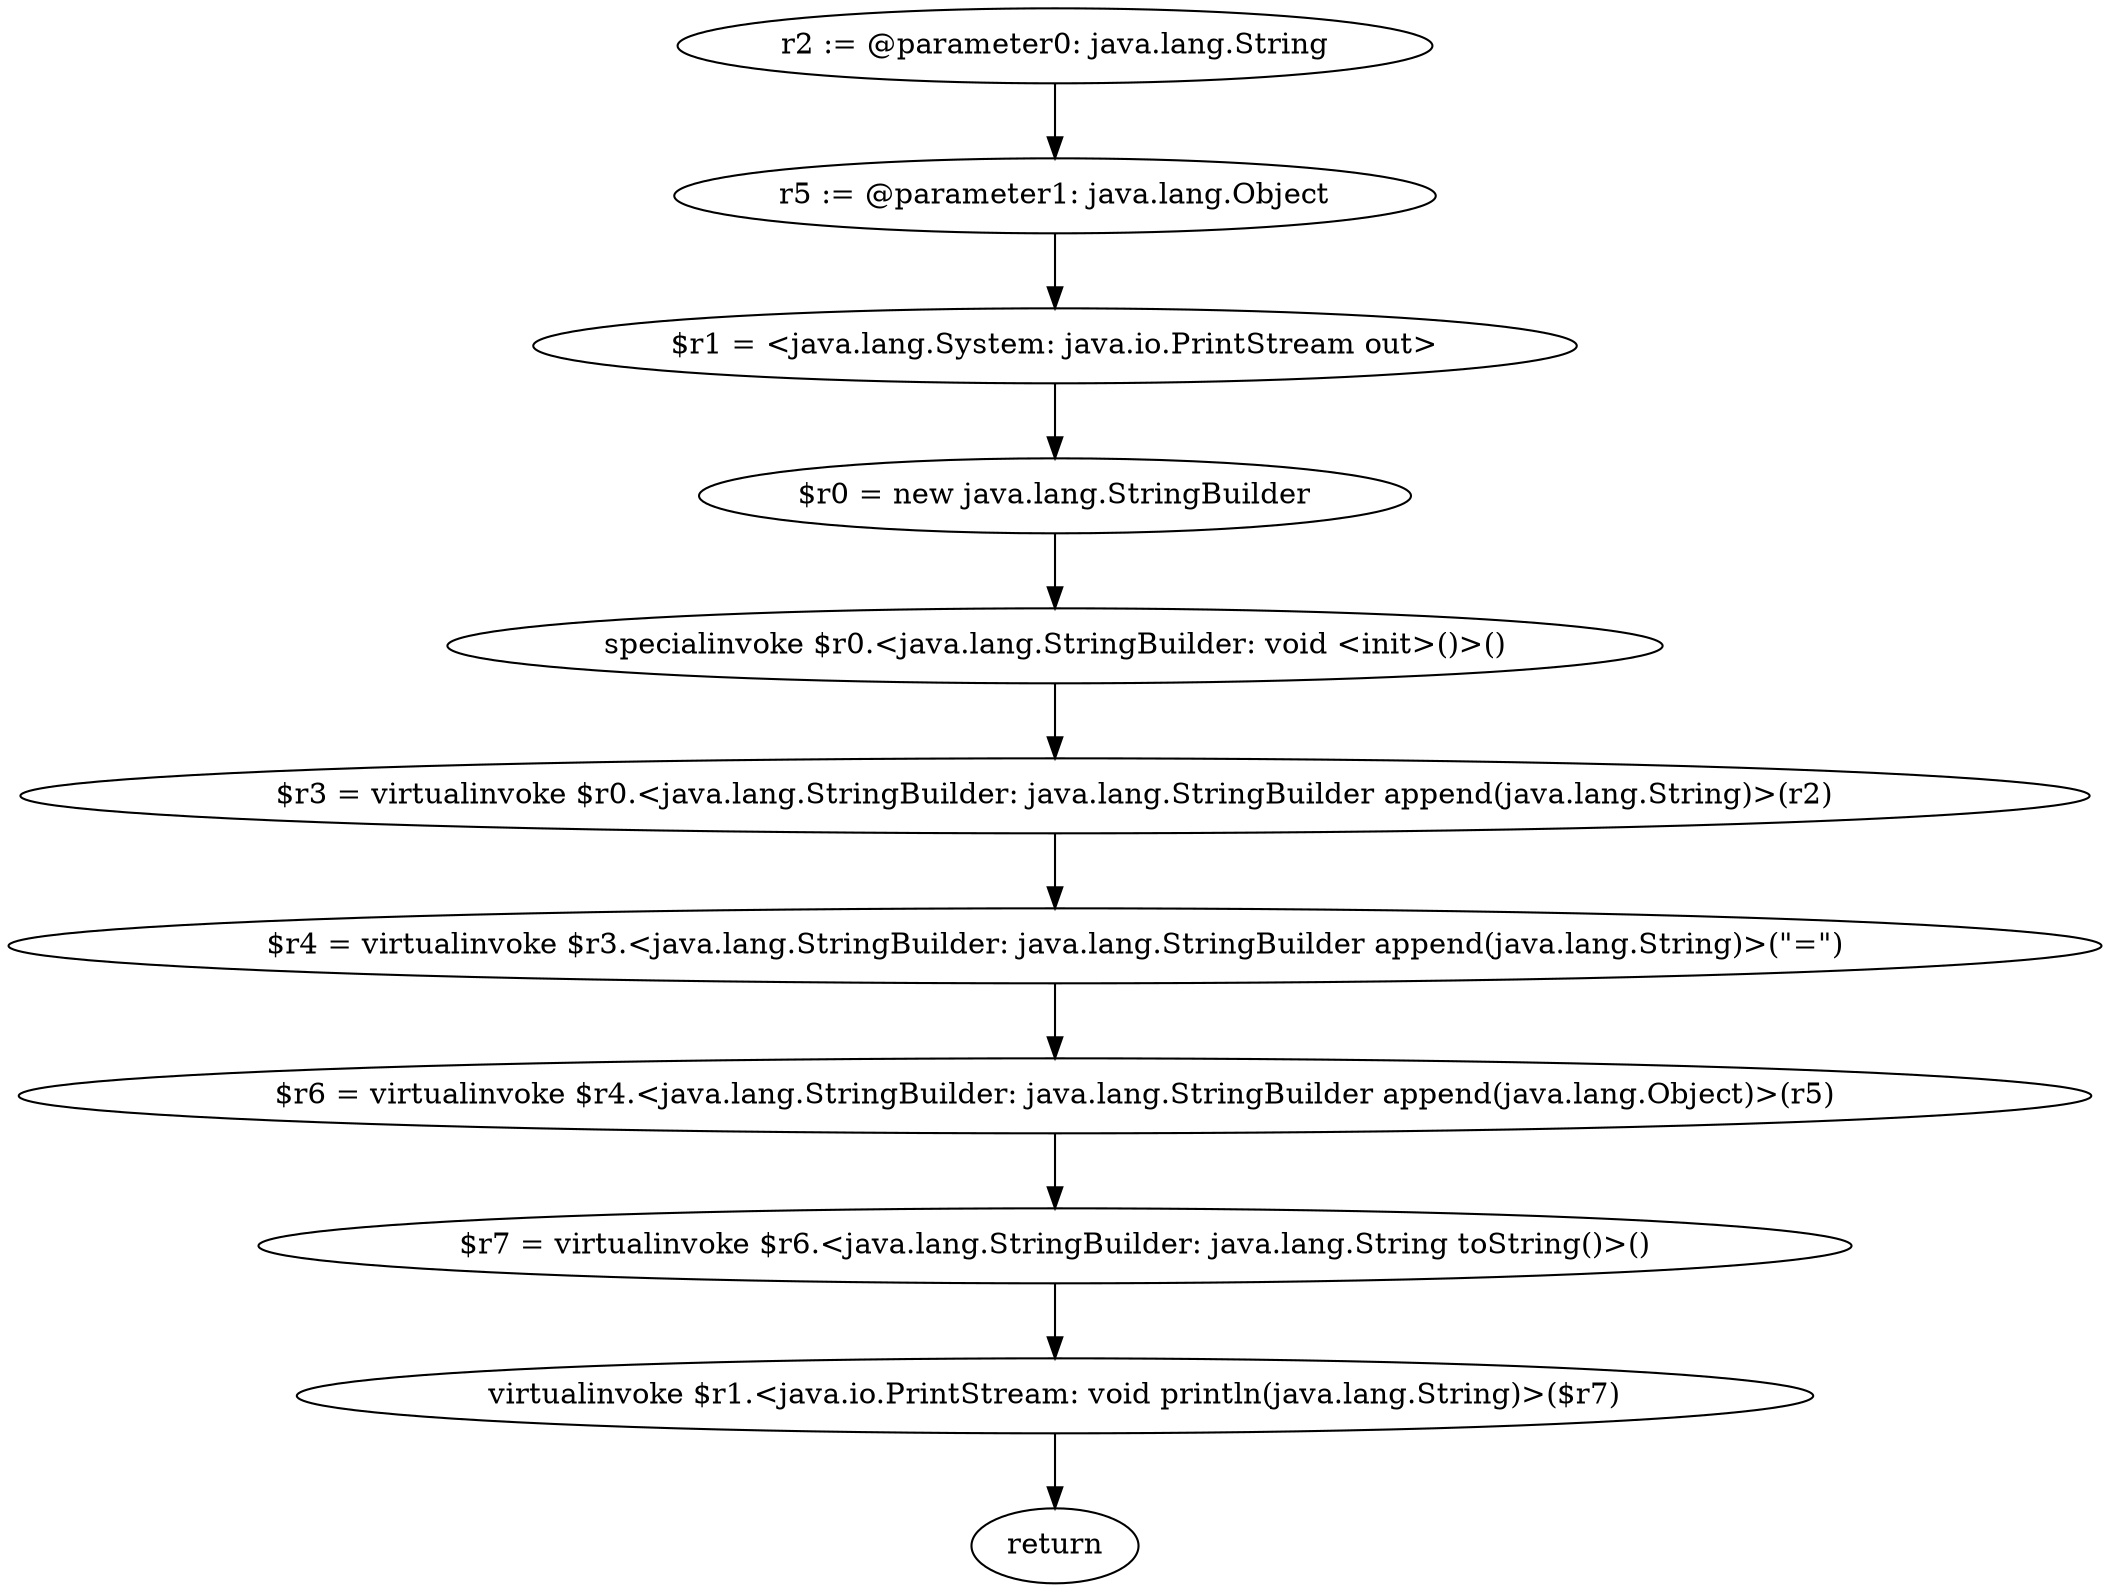 digraph "unitGraph" {
    "r2 := @parameter0: java.lang.String"
    "r5 := @parameter1: java.lang.Object"
    "$r1 = <java.lang.System: java.io.PrintStream out>"
    "$r0 = new java.lang.StringBuilder"
    "specialinvoke $r0.<java.lang.StringBuilder: void <init>()>()"
    "$r3 = virtualinvoke $r0.<java.lang.StringBuilder: java.lang.StringBuilder append(java.lang.String)>(r2)"
    "$r4 = virtualinvoke $r3.<java.lang.StringBuilder: java.lang.StringBuilder append(java.lang.String)>(\"=\")"
    "$r6 = virtualinvoke $r4.<java.lang.StringBuilder: java.lang.StringBuilder append(java.lang.Object)>(r5)"
    "$r7 = virtualinvoke $r6.<java.lang.StringBuilder: java.lang.String toString()>()"
    "virtualinvoke $r1.<java.io.PrintStream: void println(java.lang.String)>($r7)"
    "return"
    "r2 := @parameter0: java.lang.String"->"r5 := @parameter1: java.lang.Object";
    "r5 := @parameter1: java.lang.Object"->"$r1 = <java.lang.System: java.io.PrintStream out>";
    "$r1 = <java.lang.System: java.io.PrintStream out>"->"$r0 = new java.lang.StringBuilder";
    "$r0 = new java.lang.StringBuilder"->"specialinvoke $r0.<java.lang.StringBuilder: void <init>()>()";
    "specialinvoke $r0.<java.lang.StringBuilder: void <init>()>()"->"$r3 = virtualinvoke $r0.<java.lang.StringBuilder: java.lang.StringBuilder append(java.lang.String)>(r2)";
    "$r3 = virtualinvoke $r0.<java.lang.StringBuilder: java.lang.StringBuilder append(java.lang.String)>(r2)"->"$r4 = virtualinvoke $r3.<java.lang.StringBuilder: java.lang.StringBuilder append(java.lang.String)>(\"=\")";
    "$r4 = virtualinvoke $r3.<java.lang.StringBuilder: java.lang.StringBuilder append(java.lang.String)>(\"=\")"->"$r6 = virtualinvoke $r4.<java.lang.StringBuilder: java.lang.StringBuilder append(java.lang.Object)>(r5)";
    "$r6 = virtualinvoke $r4.<java.lang.StringBuilder: java.lang.StringBuilder append(java.lang.Object)>(r5)"->"$r7 = virtualinvoke $r6.<java.lang.StringBuilder: java.lang.String toString()>()";
    "$r7 = virtualinvoke $r6.<java.lang.StringBuilder: java.lang.String toString()>()"->"virtualinvoke $r1.<java.io.PrintStream: void println(java.lang.String)>($r7)";
    "virtualinvoke $r1.<java.io.PrintStream: void println(java.lang.String)>($r7)"->"return";
}
